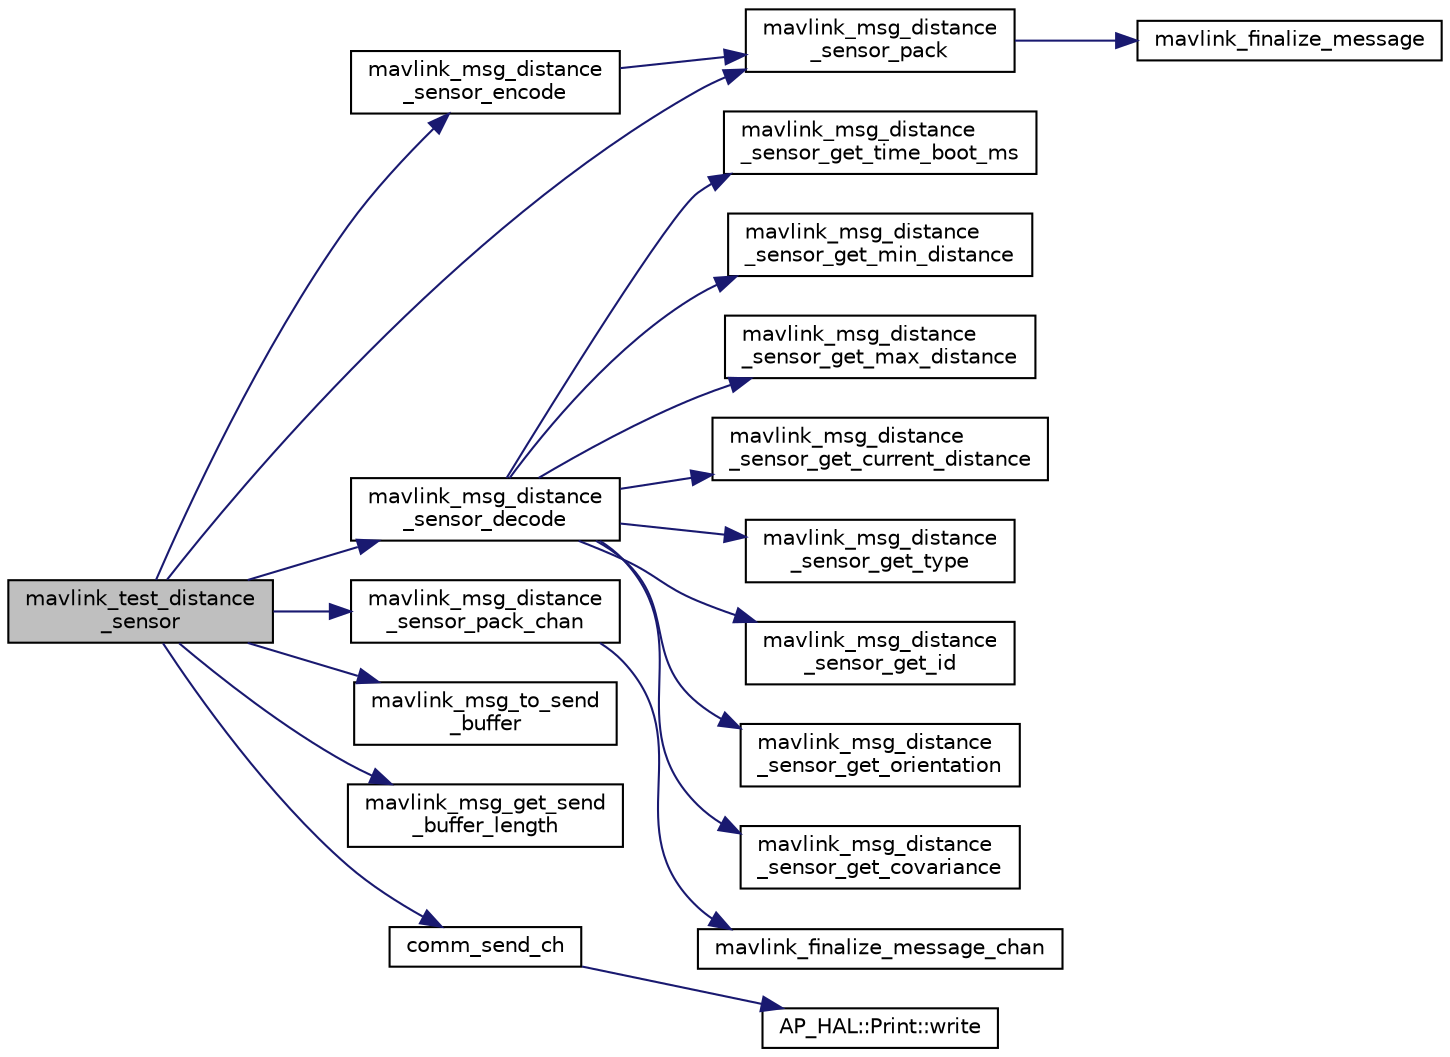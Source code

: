 digraph "mavlink_test_distance_sensor"
{
 // INTERACTIVE_SVG=YES
  edge [fontname="Helvetica",fontsize="10",labelfontname="Helvetica",labelfontsize="10"];
  node [fontname="Helvetica",fontsize="10",shape=record];
  rankdir="LR";
  Node1 [label="mavlink_test_distance\l_sensor",height=0.2,width=0.4,color="black", fillcolor="grey75", style="filled" fontcolor="black"];
  Node1 -> Node2 [color="midnightblue",fontsize="10",style="solid",fontname="Helvetica"];
  Node2 [label="mavlink_msg_distance\l_sensor_encode",height=0.2,width=0.4,color="black", fillcolor="white", style="filled",URL="$mavlink__msg__distance__sensor_8h.html#af60d7e0424d5b3fb6b9ab068f2f0c772",tooltip="Encode a distance_sensor struct. "];
  Node2 -> Node3 [color="midnightblue",fontsize="10",style="solid",fontname="Helvetica"];
  Node3 [label="mavlink_msg_distance\l_sensor_pack",height=0.2,width=0.4,color="black", fillcolor="white", style="filled",URL="$mavlink__msg__distance__sensor_8h.html#ae33117c0e5c0e0769181e1c3419957eb",tooltip="Pack a distance_sensor message. "];
  Node3 -> Node4 [color="midnightblue",fontsize="10",style="solid",fontname="Helvetica"];
  Node4 [label="mavlink_finalize_message",height=0.2,width=0.4,color="black", fillcolor="white", style="filled",URL="$v0_89_2mavlink__helpers_8h.html#af3bea083c5ec83f5b6570b2bd4a817d0",tooltip="Finalize a MAVLink message with MAVLINK_COMM_0 as default channel. "];
  Node1 -> Node5 [color="midnightblue",fontsize="10",style="solid",fontname="Helvetica"];
  Node5 [label="mavlink_msg_distance\l_sensor_decode",height=0.2,width=0.4,color="black", fillcolor="white", style="filled",URL="$mavlink__msg__distance__sensor_8h.html#a77caa9cb0f731a3f9ce539bee9bc165a",tooltip="Decode a distance_sensor message into a struct. "];
  Node5 -> Node6 [color="midnightblue",fontsize="10",style="solid",fontname="Helvetica"];
  Node6 [label="mavlink_msg_distance\l_sensor_get_time_boot_ms",height=0.2,width=0.4,color="black", fillcolor="white", style="filled",URL="$mavlink__msg__distance__sensor_8h.html#a73dedb3bbfe892024fe928fbc2459cc2",tooltip="Send a distance_sensor message. "];
  Node5 -> Node7 [color="midnightblue",fontsize="10",style="solid",fontname="Helvetica"];
  Node7 [label="mavlink_msg_distance\l_sensor_get_min_distance",height=0.2,width=0.4,color="black", fillcolor="white", style="filled",URL="$mavlink__msg__distance__sensor_8h.html#a8bad024d2dededc8104e842f849cec0d",tooltip="Get field min_distance from distance_sensor message. "];
  Node5 -> Node8 [color="midnightblue",fontsize="10",style="solid",fontname="Helvetica"];
  Node8 [label="mavlink_msg_distance\l_sensor_get_max_distance",height=0.2,width=0.4,color="black", fillcolor="white", style="filled",URL="$mavlink__msg__distance__sensor_8h.html#aa0b2d3b2dfe638bd92c700d1e46acdfe",tooltip="Get field max_distance from distance_sensor message. "];
  Node5 -> Node9 [color="midnightblue",fontsize="10",style="solid",fontname="Helvetica"];
  Node9 [label="mavlink_msg_distance\l_sensor_get_current_distance",height=0.2,width=0.4,color="black", fillcolor="white", style="filled",URL="$mavlink__msg__distance__sensor_8h.html#a096ed39b2c75352af5112a12c909e6a3",tooltip="Get field current_distance from distance_sensor message. "];
  Node5 -> Node10 [color="midnightblue",fontsize="10",style="solid",fontname="Helvetica"];
  Node10 [label="mavlink_msg_distance\l_sensor_get_type",height=0.2,width=0.4,color="black", fillcolor="white", style="filled",URL="$mavlink__msg__distance__sensor_8h.html#a35d224ae2644c5d4e1716d1485173fbc",tooltip="Get field type from distance_sensor message. "];
  Node5 -> Node11 [color="midnightblue",fontsize="10",style="solid",fontname="Helvetica"];
  Node11 [label="mavlink_msg_distance\l_sensor_get_id",height=0.2,width=0.4,color="black", fillcolor="white", style="filled",URL="$mavlink__msg__distance__sensor_8h.html#a5ea6ba5f608f879b6d9301b75f651f47",tooltip="Get field id from distance_sensor message. "];
  Node5 -> Node12 [color="midnightblue",fontsize="10",style="solid",fontname="Helvetica"];
  Node12 [label="mavlink_msg_distance\l_sensor_get_orientation",height=0.2,width=0.4,color="black", fillcolor="white", style="filled",URL="$mavlink__msg__distance__sensor_8h.html#ac4a70d7020819811dedd96f8c8e57adf",tooltip="Get field orientation from distance_sensor message. "];
  Node5 -> Node13 [color="midnightblue",fontsize="10",style="solid",fontname="Helvetica"];
  Node13 [label="mavlink_msg_distance\l_sensor_get_covariance",height=0.2,width=0.4,color="black", fillcolor="white", style="filled",URL="$mavlink__msg__distance__sensor_8h.html#a47e3842bc0834c47fa8c01e3208bef9a",tooltip="Get field covariance from distance_sensor message. "];
  Node1 -> Node3 [color="midnightblue",fontsize="10",style="solid",fontname="Helvetica"];
  Node1 -> Node14 [color="midnightblue",fontsize="10",style="solid",fontname="Helvetica"];
  Node14 [label="mavlink_msg_distance\l_sensor_pack_chan",height=0.2,width=0.4,color="black", fillcolor="white", style="filled",URL="$mavlink__msg__distance__sensor_8h.html#afe7ecbd1d1247a9672ec7cb692994d33",tooltip="Pack a distance_sensor message on a channel. "];
  Node14 -> Node15 [color="midnightblue",fontsize="10",style="solid",fontname="Helvetica"];
  Node15 [label="mavlink_finalize_message_chan",height=0.2,width=0.4,color="black", fillcolor="white", style="filled",URL="$v0_89_2mavlink__helpers_8h.html#aa66131138fc02101dcc73b4b556ab422",tooltip="Finalize a MAVLink message with channel assignment. "];
  Node1 -> Node16 [color="midnightblue",fontsize="10",style="solid",fontname="Helvetica"];
  Node16 [label="mavlink_msg_to_send\l_buffer",height=0.2,width=0.4,color="black", fillcolor="white", style="filled",URL="$v0_89_2mavlink__helpers_8h.html#afea0a9befa84822fd62c2899ea0d849e",tooltip="Pack a message to send it over a serial byte stream. "];
  Node1 -> Node17 [color="midnightblue",fontsize="10",style="solid",fontname="Helvetica"];
  Node17 [label="mavlink_msg_get_send\l_buffer_length",height=0.2,width=0.4,color="black", fillcolor="white", style="filled",URL="$v0_89_2protocol_8h.html#aa86c08f27aabb7a2e12a67f189f590c8",tooltip="Get the required buffer size for this message. "];
  Node1 -> Node18 [color="midnightblue",fontsize="10",style="solid",fontname="Helvetica"];
  Node18 [label="comm_send_ch",height=0.2,width=0.4,color="black", fillcolor="white", style="filled",URL="$GCS__MAVLink_8h.html#ab753873a1ee10adedd0ce246311468f8"];
  Node18 -> Node19 [color="midnightblue",fontsize="10",style="solid",fontname="Helvetica"];
  Node19 [label="AP_HAL::Print::write",height=0.2,width=0.4,color="black", fillcolor="white", style="filled",URL="$classAP__HAL_1_1Print.html#acc65391952a43334f8f5c9bef341f501"];
}
